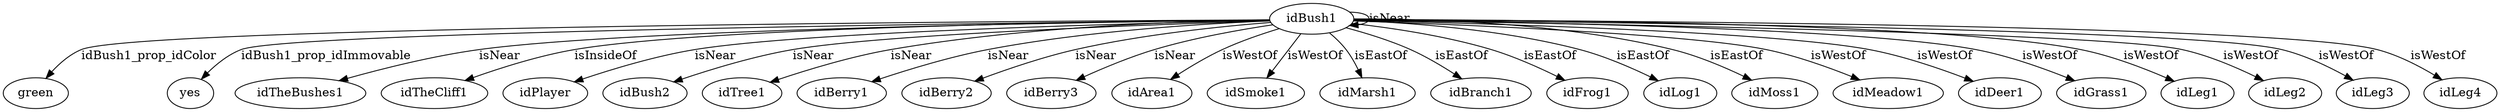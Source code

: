 digraph  {
idBush1 [node_type=entity_node];
green [node_type=property_node];
yes [node_type=property_node];
idTheBushes1 [node_type=entity_node];
idTheCliff1 [node_type=entity_node];
idPlayer [node_type=entity_node];
idBush2 [node_type=entity_node];
idTree1 [node_type=entity_node];
idBerry1 [node_type=entity_node];
idBerry2 [node_type=entity_node];
idBerry3 [node_type=entity_node];
idArea1 [node_type=entity_node];
idSmoke1 [node_type=entity_node];
idMarsh1 [node_type=entity_node];
idBranch1 [node_type=entity_node];
idFrog1 [node_type=entity_node];
idLog1 [node_type=entity_node];
idMoss1 [node_type=entity_node];
idMeadow1 [node_type=entity_node];
idDeer1 [node_type=entity_node];
idGrass1 [node_type=entity_node];
idLeg1 [node_type=entity_node];
idLeg2 [node_type=entity_node];
idLeg3 [node_type=entity_node];
idLeg4 [node_type=entity_node];
idBush1 -> green  [edge_type=property, label=idBush1_prop_idColor];
idBush1 -> yes  [edge_type=property, label=idBush1_prop_idImmovable];
idBush1 -> idTheBushes1  [edge_type=relationship, label=isNear];
idBush1 -> idTheCliff1  [edge_type=relationship, label=isInsideOf];
idBush1 -> idPlayer  [edge_type=relationship, label=isNear];
idBush1 -> idBush1  [edge_type=relationship, label=isNear];
idBush1 -> idBush2  [edge_type=relationship, label=isNear];
idBush1 -> idTree1  [edge_type=relationship, label=isNear];
idBush1 -> idBerry1  [edge_type=relationship, label=isNear];
idBush1 -> idBerry2  [edge_type=relationship, label=isNear];
idBush1 -> idBerry3  [edge_type=relationship, label=isNear];
idBush1 -> idArea1  [edge_type=relationship, label=isWestOf];
idBush1 -> idSmoke1  [edge_type=relationship, label=isWestOf];
idBush1 -> idMarsh1  [edge_type=relationship, label=isEastOf];
idBush1 -> idBranch1  [edge_type=relationship, label=isEastOf];
idBush1 -> idFrog1  [edge_type=relationship, label=isEastOf];
idBush1 -> idLog1  [edge_type=relationship, label=isEastOf];
idBush1 -> idMoss1  [edge_type=relationship, label=isEastOf];
idBush1 -> idMeadow1  [edge_type=relationship, label=isWestOf];
idBush1 -> idDeer1  [edge_type=relationship, label=isWestOf];
idBush1 -> idGrass1  [edge_type=relationship, label=isWestOf];
idBush1 -> idLeg1  [edge_type=relationship, label=isWestOf];
idBush1 -> idLeg2  [edge_type=relationship, label=isWestOf];
idBush1 -> idLeg3  [edge_type=relationship, label=isWestOf];
idBush1 -> idLeg4  [edge_type=relationship, label=isWestOf];
}
